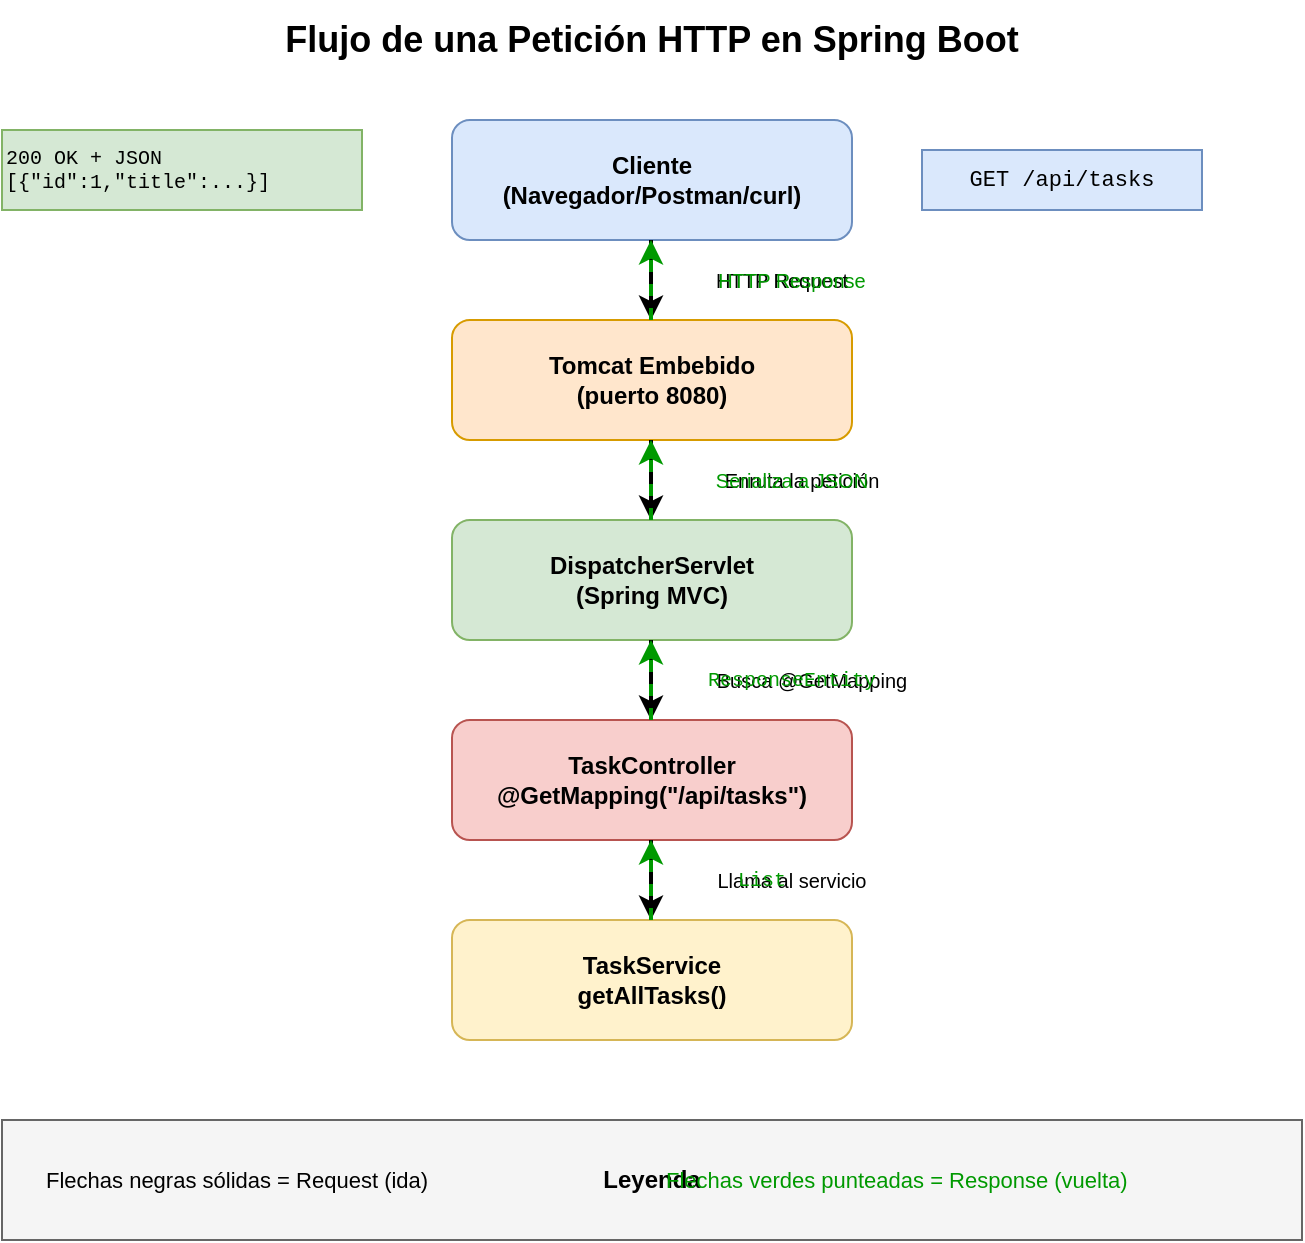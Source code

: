 <mxfile version="24.0.0">
  <diagram name="Flujo Petición HTTP" id="flujo-http">
    <mxGraphModel dx="1422" dy="794" grid="1" gridSize="10" guides="1" tooltips="1" connect="1" arrows="1" fold="1" page="1" pageScale="1" pageWidth="850" pageHeight="1100" math="0" shadow="0">
      <root>
        <mxCell id="0" />
        <mxCell id="1" parent="0" />

        <!-- Título -->
        <mxCell id="titulo" value="Flujo de una Petición HTTP en Spring Boot" style="text;html=1;strokeColor=none;fillColor=none;align=center;verticalAlign=middle;whiteSpace=wrap;fontSize=18;fontStyle=1" vertex="1" parent="1">
          <mxGeometry x="175" y="40" width="500" height="40" as="geometry" />
        </mxCell>

        <!-- Cliente -->
        <mxCell id="cliente-box" value="Cliente&#xa;(Navegador/Postman/curl)" style="rounded=1;whiteSpace=wrap;html=1;fillColor=#dae8fc;strokeColor=#6c8ebf;fontSize=12;fontStyle=1" vertex="1" parent="1">
          <mxGeometry x="325" y="100" width="200" height="60" as="geometry" />
        </mxCell>

        <!-- Request -->
        <mxCell id="request-label" value="GET /api/tasks" style="text;html=1;strokeColor=#6c8ebf;fillColor=#dae8fc;align=center;verticalAlign=middle;whiteSpace=wrap;fontSize=11;fontFamily=Courier New;" vertex="1" parent="1">
          <mxGeometry x="560" y="115" width="140" height="30" as="geometry" />
        </mxCell>

        <!-- Arrow 1 -->
        <mxCell id="arrow1" value="" style="endArrow=classic;html=1;strokeWidth=2;strokeColor=#000000" edge="1" parent="1">
          <mxGeometry width="50" height="50" relative="1" as="geometry">
            <mxPoint x="424.5" y="160" as="sourcePoint" />
            <mxPoint x="424.5" y="200" as="targetPoint" />
          </mxGeometry>
        </mxCell>
        <mxCell id="arrow1-label" value="HTTP Request" style="text;html=1;strokeColor=none;fillColor=none;align=center;verticalAlign=middle;whiteSpace=wrap;fontSize=10" vertex="1" parent="1">
          <mxGeometry x="440" y="170" width="100" height="20" as="geometry" />
        </mxCell>

        <!-- Tomcat -->
        <mxCell id="tomcat-box" value="Tomcat Embebido&#xa;(puerto 8080)" style="rounded=1;whiteSpace=wrap;html=1;fillColor=#ffe6cc;strokeColor=#d79b00;fontSize=12;fontStyle=1" vertex="1" parent="1">
          <mxGeometry x="325" y="200" width="200" height="60" as="geometry" />
        </mxCell>

        <!-- Arrow 2 -->
        <mxCell id="arrow2" value="" style="endArrow=classic;html=1;strokeWidth=2;strokeColor=#000000" edge="1" parent="1">
          <mxGeometry width="50" height="50" relative="1" as="geometry">
            <mxPoint x="424.5" y="260" as="sourcePoint" />
            <mxPoint x="424.5" y="300" as="targetPoint" />
          </mxGeometry>
        </mxCell>
        <mxCell id="arrow2-label" value="Enruta la petición" style="text;html=1;strokeColor=none;fillColor=none;align=center;verticalAlign=middle;whiteSpace=wrap;fontSize=10" vertex="1" parent="1">
          <mxGeometry x="440" y="270" width="120" height="20" as="geometry" />
        </mxCell>

        <!-- DispatcherServlet -->
        <mxCell id="dispatcher-box" value="DispatcherServlet&#xa;(Spring MVC)" style="rounded=1;whiteSpace=wrap;html=1;fillColor=#d5e8d4;strokeColor=#82b366;fontSize=12;fontStyle=1" vertex="1" parent="1">
          <mxGeometry x="325" y="300" width="200" height="60" as="geometry" />
        </mxCell>

        <!-- Arrow 3 -->
        <mxCell id="arrow3" value="" style="endArrow=classic;html=1;strokeWidth=2;strokeColor=#000000" edge="1" parent="1">
          <mxGeometry width="50" height="50" relative="1" as="geometry">
            <mxPoint x="424.5" y="360" as="sourcePoint" />
            <mxPoint x="424.5" y="400" as="targetPoint" />
          </mxGeometry>
        </mxCell>
        <mxCell id="arrow3-label" value="Busca @GetMapping" style="text;html=1;strokeColor=none;fillColor=none;align=center;verticalAlign=middle;whiteSpace=wrap;fontSize=10" vertex="1" parent="1">
          <mxGeometry x="440" y="370" width="130" height="20" as="geometry" />
        </mxCell>

        <!-- Controller -->
        <mxCell id="controller-box" value="TaskController&#xa;@GetMapping(&quot;/api/tasks&quot;)" style="rounded=1;whiteSpace=wrap;html=1;fillColor=#f8cecc;strokeColor=#b85450;fontSize=12;fontStyle=1" vertex="1" parent="1">
          <mxGeometry x="325" y="400" width="200" height="60" as="geometry" />
        </mxCell>

        <!-- Arrow 4 -->
        <mxCell id="arrow4" value="" style="endArrow=classic;html=1;strokeWidth=2;strokeColor=#000000" edge="1" parent="1">
          <mxGeometry width="50" height="50" relative="1" as="geometry">
            <mxPoint x="424.5" y="460" as="sourcePoint" />
            <mxPoint x="424.5" y="500" as="targetPoint" />
          </mxGeometry>
        </mxCell>
        <mxCell id="arrow4-label" value="Llama al servicio" style="text;html=1;strokeColor=none;fillColor=none;align=center;verticalAlign=middle;whiteSpace=wrap;fontSize=10" vertex="1" parent="1">
          <mxGeometry x="440" y="470" width="110" height="20" as="geometry" />
        </mxCell>

        <!-- Service -->
        <mxCell id="service-box" value="TaskService&#xa;getAllTasks()" style="rounded=1;whiteSpace=wrap;html=1;fillColor=#fff2cc;strokeColor=#d6b656;fontSize=12;fontStyle=1" vertex="1" parent="1">
          <mxGeometry x="325" y="500" width="200" height="60" as="geometry" />
        </mxCell>

        <!-- Arrow 5 (return) -->
        <mxCell id="arrow5" value="" style="endArrow=classic;html=1;strokeWidth=2;strokeColor=#009900;dashed=1" edge="1" parent="1">
          <mxGeometry width="50" height="50" relative="1" as="geometry">
            <mxPoint x="424.5" y="500" as="sourcePoint" />
            <mxPoint x="424.5" y="460" as="targetPoint" />
          </mxGeometry>
        </mxCell>
        <mxCell id="arrow5-label" value="List&lt;Task&gt;" style="text;html=1;strokeColor=none;fillColor=none;align=center;verticalAlign=middle;whiteSpace=wrap;fontSize=10;fontColor=#009900;fontFamily=Courier New;" vertex="1" parent="1">
          <mxGeometry x="440" y="470" width="80" height="20" as="geometry" />
        </mxCell>

        <!-- Arrow 6 (return) -->
        <mxCell id="arrow6" value="" style="endArrow=classic;html=1;strokeWidth=2;strokeColor=#009900;dashed=1" edge="1" parent="1">
          <mxGeometry width="50" height="50" relative="1" as="geometry">
            <mxPoint x="424.5" y="400" as="sourcePoint" />
            <mxPoint x="424.5" y="360" as="targetPoint" />
          </mxGeometry>
        </mxCell>
        <mxCell id="arrow6-label" value="ResponseEntity" style="text;html=1;strokeColor=none;fillColor=none;align=center;verticalAlign=middle;whiteSpace=wrap;fontSize=10;fontColor=#009900;fontFamily=Courier New;" vertex="1" parent="1">
          <mxGeometry x="440" y="370" width="110" height="20" as="geometry" />
        </mxCell>

        <!-- Arrow 7 (return) -->
        <mxCell id="arrow7" value="" style="endArrow=classic;html=1;strokeWidth=2;strokeColor=#009900;dashed=1" edge="1" parent="1">
          <mxGeometry width="50" height="50" relative="1" as="geometry">
            <mxPoint x="424.5" y="300" as="sourcePoint" />
            <mxPoint x="424.5" y="260" as="targetPoint" />
          </mxGeometry>
        </mxCell>
        <mxCell id="arrow7-label" value="Serializa a JSON" style="text;html=1;strokeColor=none;fillColor=none;align=center;verticalAlign=middle;whiteSpace=wrap;fontSize=10;fontColor=#009900;" vertex="1" parent="1">
          <mxGeometry x="440" y="270" width="110" height="20" as="geometry" />
        </mxCell>

        <!-- Arrow 8 (return) -->
        <mxCell id="arrow8" value="" style="endArrow=classic;html=1;strokeWidth=2;strokeColor=#009900;dashed=1" edge="1" parent="1">
          <mxGeometry width="50" height="50" relative="1" as="geometry">
            <mxPoint x="424.5" y="200" as="sourcePoint" />
            <mxPoint x="424.5" y="160" as="targetPoint" />
          </mxGeometry>
        </mxCell>
        <mxCell id="arrow8-label" value="HTTP Response" style="text;html=1;strokeColor=none;fillColor=none;align=center;verticalAlign=middle;whiteSpace=wrap;fontSize=10;fontColor=#009900;" vertex="1" parent="1">
          <mxGeometry x="440" y="170" width="110" height="20" as="geometry" />
        </mxCell>

        <!-- Response -->
        <mxCell id="response-label" value="200 OK + JSON&#xa;[{&quot;id&quot;:1,&quot;title&quot;:...}]" style="text;html=1;strokeColor=#82b366;fillColor=#d5e8d4;align=left;verticalAlign=middle;whiteSpace=wrap;fontSize=10;fontFamily=Courier New;" vertex="1" parent="1">
          <mxGeometry x="100" y="105" width="180" height="40" as="geometry" />
        </mxCell>

        <!-- Leyenda -->
        <mxCell id="leyenda-box" value="Leyenda" style="rounded=0;whiteSpace=wrap;html=1;fillColor=#f5f5f5;strokeColor=#666666;fontSize=12;fontStyle=1;align=center" vertex="1" parent="1">
          <mxGeometry x="100" y="600" width="650" height="60" as="geometry" />
        </mxCell>
        <mxCell id="leyenda-request" value="Flechas negras sólidas = Request (ida)" style="text;html=1;strokeColor=none;fillColor=none;align=left;verticalAlign=middle;whiteSpace=wrap;fontSize=11" vertex="1" parent="1">
          <mxGeometry x="120" y="615" width="300" height="30" as="geometry" />
        </mxCell>
        <mxCell id="leyenda-response" value="Flechas verdes punteadas = Response (vuelta)" style="text;html=1;strokeColor=none;fillColor=none;align=left;verticalAlign=middle;whiteSpace=wrap;fontSize=11;fontColor=#009900" vertex="1" parent="1">
          <mxGeometry x="430" y="615" width="300" height="30" as="geometry" />
        </mxCell>

      </root>
    </mxGraphModel>
  </diagram>
</mxfile>
